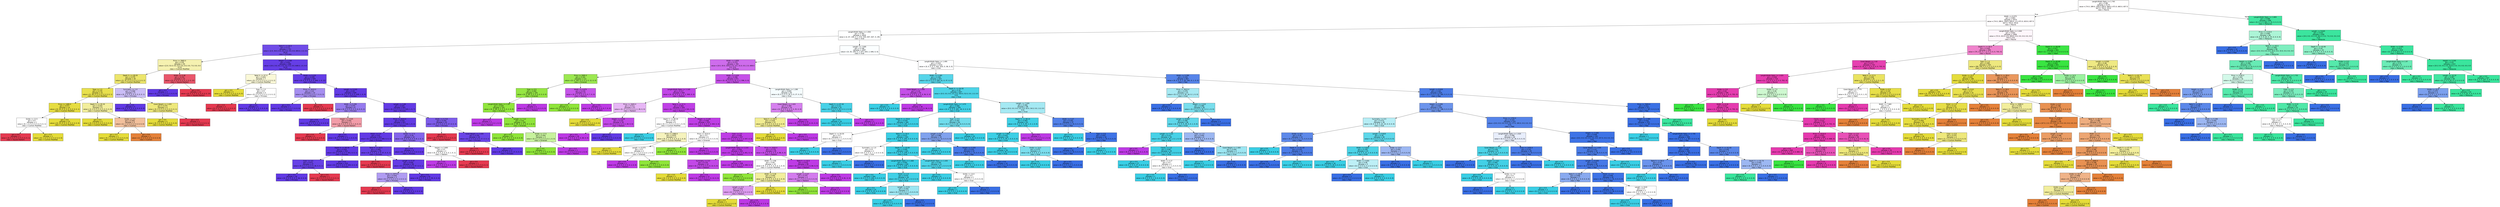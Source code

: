 digraph Tree {
node [shape=box, style="filled", color="black", fontname="helvetica"] ;
edge [fontname="helvetica"] ;
0 [label="Length/Width Ratio <= 1.745\ngini = 0.88\nsamples = 5170\nvalue = [74.0, 289.0, 109.0, 659.0, 666.0, 672.0, 665.0, 657.0\n647.0, 703.0, 29.0]\nclass = Round", fillcolor="#fffefe"] ;
1 [label="Width <= 6.075\ngini = 0.863\nsamples = 4474\nvalue = [74.0, 289.0, 109.0, 659.0, 2.0, 672.0, 633.0, 657.0\n647.0, 703.0, 29.0]\nclass = Round", fillcolor="#fffdfe"] ;
0 -> 1 [labeldistance=2.5, labelangle=45, headlabel="True"] ;
2 [label="Length/Width Ratio <= 1.055\ngini = 0.783\nsamples = 2818\nvalue = [2, 67, 109, 0, 2, 672, 633, 657, 647, 0, 29]\nclass = Oval", fillcolor="#feffff"] ;
1 -> 2 ;
3 [label="Table % <= 64.5\ngini = 0.171\nsamples = 721\nvalue = [2.0, 34.0, 0.0, 0.0, 0.0, 0.0, 0.0, 655.0, 1.0, 0.0\n29.0]\nclass = Princess", fillcolor="#704ce7"] ;
2 -> 3 ;
4 [label="Price <= 3965.0\ngini = 0.59\nsamples = 55\nvalue = [2.0, 31.0, 0.0, 0.0, 0.0, 0.0, 0.0, 7.0, 0.0, 0.0\n15.0]\nclass = Cushion Modified", fillcolor="#f5f1b0"] ;
3 -> 4 ;
5 [label="Depth % <= 69.05\ngini = 0.379\nsamples = 40\nvalue = [2, 31, 0, 0, 0, 0, 0, 5, 0, 0, 2]\nclass = Cushion Modified", fillcolor="#ece56c"] ;
4 -> 5 ;
6 [label="Type <= 1.5\ngini = 0.179\nsamples = 31\nvalue = [2, 28, 0, 0, 0, 0, 0, 0, 0, 0, 1]\nclass = Cushion Modified", fillcolor="#e8e04d"] ;
5 -> 6 ;
7 [label="Price <= 1485.0\ngini = 0.077\nsamples = 25\nvalue = [0, 24, 0, 0, 0, 0, 0, 0, 0, 0, 1]\nclass = Cushion Modified", fillcolor="#e6dd41"] ;
6 -> 7 ;
8 [label="Girdle <= 12.5\ngini = 0.5\nsamples = 2\nvalue = [0, 1, 0, 0, 0, 0, 0, 0, 0, 0, 1]\nclass = Cushion Modified", fillcolor="#ffffff"] ;
7 -> 8 ;
9 [label="gini = 0.0\nsamples = 1\nvalue = [0, 0, 0, 0, 0, 0, 0, 0, 0, 0, 1]\nclass = Square Radiant", fillcolor="#e53950"] ;
8 -> 9 ;
10 [label="gini = 0.0\nsamples = 1\nvalue = [0, 1, 0, 0, 0, 0, 0, 0, 0, 0, 0]\nclass = Cushion Modified", fillcolor="#e5dc39"] ;
8 -> 10 ;
11 [label="gini = 0.0\nsamples = 23\nvalue = [0, 23, 0, 0, 0, 0, 0, 0, 0, 0, 0]\nclass = Cushion Modified", fillcolor="#e5dc39"] ;
7 -> 11 ;
12 [label="Depth % <= 65.35\ngini = 0.444\nsamples = 6\nvalue = [2, 4, 0, 0, 0, 0, 0, 0, 0, 0, 0]\nclass = Cushion Modified", fillcolor="#f2ee9c"] ;
6 -> 12 ;
13 [label="gini = 0.0\nsamples = 3\nvalue = [0, 3, 0, 0, 0, 0, 0, 0, 0, 0, 0]\nclass = Cushion Modified", fillcolor="#e5dc39"] ;
12 -> 13 ;
14 [label="Girdle <= 5.5\ngini = 0.444\nsamples = 3\nvalue = [2, 1, 0, 0, 0, 0, 0, 0, 0, 0, 0]\nclass = Cushion", fillcolor="#f2c09c"] ;
12 -> 14 ;
15 [label="gini = 0.0\nsamples = 1\nvalue = [0, 1, 0, 0, 0, 0, 0, 0, 0, 0, 0]\nclass = Cushion Modified", fillcolor="#e5dc39"] ;
14 -> 15 ;
16 [label="gini = 0.0\nsamples = 2\nvalue = [2, 0, 0, 0, 0, 0, 0, 0, 0, 0, 0]\nclass = Cushion", fillcolor="#e58139"] ;
14 -> 16 ;
17 [label="Symmetry <= 1.0\ngini = 0.568\nsamples = 9\nvalue = [0, 3, 0, 0, 0, 0, 0, 5, 0, 0, 1]\nclass = Princess", fillcolor="#cabdf6"] ;
5 -> 17 ;
18 [label="gini = 0.0\nsamples = 5\nvalue = [0, 0, 0, 0, 0, 0, 0, 5, 0, 0, 0]\nclass = Princess", fillcolor="#6139e5"] ;
17 -> 18 ;
19 [label="Carat Weight <= 1.035\ngini = 0.375\nsamples = 4\nvalue = [0, 3, 0, 0, 0, 0, 0, 0, 0, 0, 1]\nclass = Cushion Modified", fillcolor="#eee87b"] ;
17 -> 19 ;
20 [label="gini = 0.0\nsamples = 3\nvalue = [0, 3, 0, 0, 0, 0, 0, 0, 0, 0, 0]\nclass = Cushion Modified", fillcolor="#e5dc39"] ;
19 -> 20 ;
21 [label="gini = 0.0\nsamples = 1\nvalue = [0, 0, 0, 0, 0, 0, 0, 0, 0, 0, 1]\nclass = Square Radiant", fillcolor="#e53950"] ;
19 -> 21 ;
22 [label="Width <= 5.48\ngini = 0.231\nsamples = 15\nvalue = [0, 0, 0, 0, 0, 0, 0, 2, 0, 0, 13]\nclass = Square Radiant", fillcolor="#e9576b"] ;
4 -> 22 ;
23 [label="gini = 0.0\nsamples = 2\nvalue = [0, 0, 0, 0, 0, 0, 0, 2, 0, 0, 0]\nclass = Princess", fillcolor="#6139e5"] ;
22 -> 23 ;
24 [label="gini = 0.0\nsamples = 13\nvalue = [0, 0, 0, 0, 0, 0, 0, 0, 0, 0, 13]\nclass = Square Radiant", fillcolor="#e53950"] ;
22 -> 24 ;
25 [label="Height <= 3.765\ngini = 0.053\nsamples = 666\nvalue = [0.0, 3.0, 0.0, 0.0, 0.0, 0.0, 0.0, 648.0, 1.0, 0.0\n14.0]\nclass = Princess", fillcolor="#653ee6"] ;
3 -> 25 ;
26 [label="Table % <= 67.0\ngini = 0.653\nsamples = 7\nvalue = [0, 3, 0, 0, 0, 0, 0, 2, 0, 0, 2]\nclass = Cushion Modified", fillcolor="#faf8d7"] ;
25 -> 26 ;
27 [label="gini = 0.0\nsamples = 3\nvalue = [0, 3, 0, 0, 0, 0, 0, 0, 0, 0, 0]\nclass = Cushion Modified", fillcolor="#e5dc39"] ;
26 -> 27 ;
28 [label="Type <= 1.0\ngini = 0.5\nsamples = 4\nvalue = [0, 0, 0, 0, 0, 0, 0, 2, 0, 0, 2]\nclass = Princess", fillcolor="#ffffff"] ;
26 -> 28 ;
29 [label="gini = 0.0\nsamples = 2\nvalue = [0, 0, 0, 0, 0, 0, 0, 0, 0, 0, 2]\nclass = Square Radiant", fillcolor="#e53950"] ;
28 -> 29 ;
30 [label="gini = 0.0\nsamples = 2\nvalue = [0, 0, 0, 0, 0, 0, 0, 2, 0, 0, 0]\nclass = Princess", fillcolor="#6139e5"] ;
28 -> 30 ;
31 [label="Width <= 5.225\ngini = 0.039\nsamples = 659\nvalue = [0, 0, 0, 0, 0, 0, 0, 646, 1, 0, 12]\nclass = Princess", fillcolor="#643de6"] ;
25 -> 31 ;
32 [label="Price <= 3410.0\ngini = 0.42\nsamples = 10\nvalue = [0, 0, 0, 0, 0, 0, 0, 7, 0, 0, 3]\nclass = Princess", fillcolor="#a58ef0"] ;
31 -> 32 ;
33 [label="gini = 0.0\nsamples = 7\nvalue = [0, 0, 0, 0, 0, 0, 0, 7, 0, 0, 0]\nclass = Princess", fillcolor="#6139e5"] ;
32 -> 33 ;
34 [label="gini = 0.0\nsamples = 3\nvalue = [0, 0, 0, 0, 0, 0, 0, 0, 0, 0, 3]\nclass = Square Radiant", fillcolor="#e53950"] ;
32 -> 34 ;
35 [label="Length <= 5.315\ngini = 0.03\nsamples = 649\nvalue = [0, 0, 0, 0, 0, 0, 0, 639, 1, 0, 9]\nclass = Princess", fillcolor="#633ce5"] ;
31 -> 35 ;
36 [label="Width <= 5.295\ngini = 0.375\nsamples = 8\nvalue = [0, 0, 0, 0, 0, 0, 0, 6, 0, 0, 2]\nclass = Princess", fillcolor="#967bee"] ;
35 -> 36 ;
37 [label="gini = 0.0\nsamples = 5\nvalue = [0, 0, 0, 0, 0, 0, 0, 5, 0, 0, 0]\nclass = Princess", fillcolor="#6139e5"] ;
36 -> 37 ;
38 [label="Height <= 4.025\ngini = 0.444\nsamples = 3\nvalue = [0, 0, 0, 0, 0, 0, 0, 1, 0, 0, 2]\nclass = Square Radiant", fillcolor="#f29ca8"] ;
36 -> 38 ;
39 [label="gini = 0.0\nsamples = 2\nvalue = [0, 0, 0, 0, 0, 0, 0, 0, 0, 0, 2]\nclass = Square Radiant", fillcolor="#e53950"] ;
38 -> 39 ;
40 [label="gini = 0.0\nsamples = 1\nvalue = [0, 0, 0, 0, 0, 0, 0, 1, 0, 0, 0]\nclass = Princess", fillcolor="#6139e5"] ;
38 -> 40 ;
41 [label="Length <= 5.85\ngini = 0.025\nsamples = 641\nvalue = [0, 0, 0, 0, 0, 0, 0, 633, 1, 0, 7]\nclass = Princess", fillcolor="#633be5"] ;
35 -> 41 ;
42 [label="Price <= 4415.0\ngini = 0.016\nsamples = 621\nvalue = [0, 0, 0, 0, 0, 0, 0, 616, 1, 0, 4]\nclass = Princess", fillcolor="#623be5"] ;
41 -> 42 ;
43 [label="Polish <= 1.5\ngini = 0.01\nsamples = 611\nvalue = [0, 0, 0, 0, 0, 0, 0, 608, 0, 0, 3]\nclass = Princess", fillcolor="#623ae5"] ;
42 -> 43 ;
44 [label="Depth % <= 69.35\ngini = 0.004\nsamples = 552\nvalue = [0, 0, 0, 0, 0, 0, 0, 551, 0, 0, 1]\nclass = Princess", fillcolor="#6139e5"] ;
43 -> 44 ;
45 [label="Color <= 3.5\ngini = 0.071\nsamples = 27\nvalue = [0, 0, 0, 0, 0, 0, 0, 26, 0, 0, 1]\nclass = Princess", fillcolor="#6741e6"] ;
44 -> 45 ;
46 [label="gini = 0.0\nsamples = 26\nvalue = [0, 0, 0, 0, 0, 0, 0, 26, 0, 0, 0]\nclass = Princess", fillcolor="#6139e5"] ;
45 -> 46 ;
47 [label="gini = 0.0\nsamples = 1\nvalue = [0, 0, 0, 0, 0, 0, 0, 0, 0, 0, 1]\nclass = Square Radiant", fillcolor="#e53950"] ;
45 -> 47 ;
48 [label="gini = 0.0\nsamples = 525\nvalue = [0, 0, 0, 0, 0, 0, 0, 525, 0, 0, 0]\nclass = Princess", fillcolor="#6139e5"] ;
44 -> 48 ;
49 [label="Table % <= 65.5\ngini = 0.065\nsamples = 59\nvalue = [0, 0, 0, 0, 0, 0, 0, 57, 0, 0, 2]\nclass = Princess", fillcolor="#6740e6"] ;
43 -> 49 ;
50 [label="gini = 0.0\nsamples = 1\nvalue = [0, 0, 0, 0, 0, 0, 0, 0, 0, 0, 1]\nclass = Square Radiant", fillcolor="#e53950"] ;
49 -> 50 ;
51 [label="Length <= 5.37\ngini = 0.034\nsamples = 58\nvalue = [0, 0, 0, 0, 0, 0, 0, 57, 0, 0, 1]\nclass = Princess", fillcolor="#643ce5"] ;
49 -> 51 ;
52 [label="Price <= 2975.0\ngini = 0.444\nsamples = 3\nvalue = [0, 0, 0, 0, 0, 0, 0, 2, 0, 0, 1]\nclass = Princess", fillcolor="#b09cf2"] ;
51 -> 52 ;
53 [label="gini = 0.0\nsamples = 1\nvalue = [0, 0, 0, 0, 0, 0, 0, 0, 0, 0, 1]\nclass = Square Radiant", fillcolor="#e53950"] ;
52 -> 53 ;
54 [label="gini = 0.0\nsamples = 2\nvalue = [0, 0, 0, 0, 0, 0, 0, 2, 0, 0, 0]\nclass = Princess", fillcolor="#6139e5"] ;
52 -> 54 ;
55 [label="gini = 0.0\nsamples = 55\nvalue = [0, 0, 0, 0, 0, 0, 0, 55, 0, 0, 0]\nclass = Princess", fillcolor="#6139e5"] ;
51 -> 55 ;
56 [label="Girdle <= 17.5\ngini = 0.34\nsamples = 10\nvalue = [0, 0, 0, 0, 0, 0, 0, 8, 1, 0, 1]\nclass = Princess", fillcolor="#8465eb"] ;
42 -> 56 ;
57 [label="gini = 0.0\nsamples = 8\nvalue = [0, 0, 0, 0, 0, 0, 0, 8, 0, 0, 0]\nclass = Princess", fillcolor="#6139e5"] ;
56 -> 57 ;
58 [label="Height <= 3.895\ngini = 0.5\nsamples = 2\nvalue = [0, 0, 0, 0, 0, 0, 0, 0, 1, 0, 1]\nclass = Radiant", fillcolor="#ffffff"] ;
56 -> 58 ;
59 [label="gini = 0.0\nsamples = 1\nvalue = [0, 0, 0, 0, 0, 0, 0, 0, 1, 0, 0]\nclass = Radiant", fillcolor="#bd39e5"] ;
58 -> 59 ;
60 [label="gini = 0.0\nsamples = 1\nvalue = [0, 0, 0, 0, 0, 0, 0, 0, 0, 0, 1]\nclass = Square Radiant", fillcolor="#e53950"] ;
58 -> 60 ;
61 [label="Width <= 5.715\ngini = 0.255\nsamples = 20\nvalue = [0, 0, 0, 0, 0, 0, 0, 17, 0, 0, 3]\nclass = Princess", fillcolor="#7d5cea"] ;
41 -> 61 ;
62 [label="gini = 0.0\nsamples = 2\nvalue = [0, 0, 0, 0, 0, 0, 0, 0, 0, 0, 2]\nclass = Square Radiant", fillcolor="#e53950"] ;
61 -> 62 ;
63 [label="Carat Weight <= 1.035\ngini = 0.105\nsamples = 18\nvalue = [0, 0, 0, 0, 0, 0, 0, 17, 0, 0, 1]\nclass = Princess", fillcolor="#6a45e7"] ;
61 -> 63 ;
64 [label="gini = 0.0\nsamples = 1\nvalue = [0, 0, 0, 0, 0, 0, 0, 0, 0, 0, 1]\nclass = Square Radiant", fillcolor="#e53950"] ;
63 -> 64 ;
65 [label="gini = 0.0\nsamples = 17\nvalue = [0, 0, 0, 0, 0, 0, 0, 17, 0, 0, 0]\nclass = Princess", fillcolor="#6139e5"] ;
63 -> 65 ;
66 [label="Length <= 7.505\ngini = 0.708\nsamples = 2097\nvalue = [0, 33, 109, 0, 2, 672, 633, 2, 646, 0, 0]\nclass = Oval", fillcolor="#fbfeff"] ;
2 -> 66 ;
67 [label="Width <= 4.855\ngini = 0.374\nsamples = 783\nvalue = [0.0, 33.0, 109.0, 0.0, 0.0, 31.0, 0.0, 2.0, 608.0\n0.0, 0.0]\nclass = Radiant", fillcolor="#ce6cec"] ;
66 -> 67 ;
68 [label="Price <= 2995.0\ngini = 0.191\nsamples = 112\nvalue = [0, 0, 100, 0, 0, 0, 0, 0, 12, 0, 0]\nclass = Emerald", fillcolor="#9ce851"] ;
67 -> 68 ;
69 [label="Type <= 0.5\ngini = 0.092\nsamples = 104\nvalue = [0, 0, 99, 0, 0, 0, 0, 0, 5, 0, 0]\nclass = Emerald", fillcolor="#95e643"] ;
68 -> 69 ;
70 [label="Length/Width Ratio <= 1.29\ngini = 0.039\nsamples = 101\nvalue = [0, 0, 99, 0, 0, 0, 0, 0, 2, 0, 0]\nclass = Emerald", fillcolor="#91e63d"] ;
69 -> 70 ;
71 [label="gini = 0.0\nsamples = 1\nvalue = [0, 0, 0, 0, 0, 0, 0, 0, 1, 0, 0]\nclass = Radiant", fillcolor="#bd39e5"] ;
70 -> 71 ;
72 [label="Length <= 7.12\ngini = 0.02\nsamples = 100\nvalue = [0, 0, 99, 0, 0, 0, 0, 0, 1, 0, 0]\nclass = Emerald", fillcolor="#90e53b"] ;
70 -> 72 ;
73 [label="gini = 0.0\nsamples = 97\nvalue = [0, 0, 97, 0, 0, 0, 0, 0, 0, 0, 0]\nclass = Emerald", fillcolor="#8fe539"] ;
72 -> 73 ;
74 [label="Girdle <= 17.5\ngini = 0.444\nsamples = 3\nvalue = [0, 0, 2, 0, 0, 0, 0, 0, 1, 0, 0]\nclass = Emerald", fillcolor="#c7f29c"] ;
72 -> 74 ;
75 [label="gini = 0.0\nsamples = 2\nvalue = [0, 0, 2, 0, 0, 0, 0, 0, 0, 0, 0]\nclass = Emerald", fillcolor="#8fe539"] ;
74 -> 75 ;
76 [label="gini = 0.0\nsamples = 1\nvalue = [0, 0, 0, 0, 0, 0, 0, 0, 1, 0, 0]\nclass = Radiant", fillcolor="#bd39e5"] ;
74 -> 76 ;
77 [label="gini = 0.0\nsamples = 3\nvalue = [0, 0, 0, 0, 0, 0, 0, 0, 3, 0, 0]\nclass = Radiant", fillcolor="#bd39e5"] ;
69 -> 77 ;
78 [label="Width <= 4.675\ngini = 0.219\nsamples = 8\nvalue = [0, 0, 1, 0, 0, 0, 0, 0, 7, 0, 0]\nclass = Radiant", fillcolor="#c655e9"] ;
68 -> 78 ;
79 [label="gini = 0.0\nsamples = 1\nvalue = [0, 0, 1, 0, 0, 0, 0, 0, 0, 0, 0]\nclass = Emerald", fillcolor="#8fe539"] ;
78 -> 79 ;
80 [label="gini = 0.0\nsamples = 7\nvalue = [0, 0, 0, 0, 0, 0, 0, 0, 7, 0, 0]\nclass = Radiant", fillcolor="#bd39e5"] ;
78 -> 80 ;
81 [label="Width <= 5.425\ngini = 0.206\nsamples = 671\nvalue = [0, 33, 9, 0, 0, 31, 0, 2, 596, 0, 0]\nclass = Radiant", fillcolor="#c550e8"] ;
67 -> 81 ;
82 [label="Length/Width Ratio <= 1.145\ngini = 0.117\nsamples = 606\nvalue = [0, 24, 9, 0, 0, 2, 0, 2, 569, 0, 0]\nclass = Radiant", fillcolor="#c146e7"] ;
81 -> 82 ;
83 [label="Price <= 2605.0\ngini = 0.512\nsamples = 47\nvalue = [0, 17, 0, 0, 0, 0, 0, 2, 28, 0, 0]\nclass = Radiant", fillcolor="#e7b6f5"] ;
82 -> 83 ;
84 [label="gini = 0.0\nsamples = 17\nvalue = [0, 17, 0, 0, 0, 0, 0, 0, 0, 0, 0]\nclass = Cushion Modified", fillcolor="#e5dc39"] ;
83 -> 84 ;
85 [label="Height <= 4.025\ngini = 0.124\nsamples = 30\nvalue = [0, 0, 0, 0, 0, 0, 0, 2, 28, 0, 0]\nclass = Radiant", fillcolor="#c247e7"] ;
83 -> 85 ;
86 [label="gini = 0.0\nsamples = 28\nvalue = [0, 0, 0, 0, 0, 0, 0, 0, 28, 0, 0]\nclass = Radiant", fillcolor="#bd39e5"] ;
85 -> 86 ;
87 [label="gini = 0.0\nsamples = 2\nvalue = [0, 0, 0, 0, 0, 0, 0, 2, 0, 0, 0]\nclass = Princess", fillcolor="#6139e5"] ;
85 -> 87 ;
88 [label="Table % <= 57.5\ngini = 0.063\nsamples = 559\nvalue = [0, 7, 9, 0, 0, 2, 0, 0, 541, 0, 0]\nclass = Radiant", fillcolor="#bf3fe6"] ;
82 -> 88 ;
89 [label="Depth % <= 69.35\ngini = 0.722\nsamples = 6\nvalue = [0, 2, 1, 0, 0, 2, 0, 0, 1, 0, 0]\nclass = Cushion Modified", fillcolor="#ffffff"] ;
88 -> 89 ;
90 [label="gini = 0.0\nsamples = 2\nvalue = [0, 0, 0, 0, 0, 2, 0, 0, 0, 0, 0]\nclass = Oval", fillcolor="#39cee5"] ;
89 -> 90 ;
91 [label="Price <= 2480.0\ngini = 0.625\nsamples = 4\nvalue = [0, 2, 1, 0, 0, 0, 0, 0, 1, 0, 0]\nclass = Cushion Modified", fillcolor="#f6f3bd"] ;
89 -> 91 ;
92 [label="gini = 0.0\nsamples = 2\nvalue = [0, 2, 0, 0, 0, 0, 0, 0, 0, 0, 0]\nclass = Cushion Modified", fillcolor="#e5dc39"] ;
91 -> 92 ;
93 [label="Length <= 6.075\ngini = 0.5\nsamples = 2\nvalue = [0, 0, 1, 0, 0, 0, 0, 0, 1, 0, 0]\nclass = Emerald", fillcolor="#ffffff"] ;
91 -> 93 ;
94 [label="gini = 0.0\nsamples = 1\nvalue = [0, 0, 0, 0, 0, 0, 0, 0, 1, 0, 0]\nclass = Radiant", fillcolor="#bd39e5"] ;
93 -> 94 ;
95 [label="gini = 0.0\nsamples = 1\nvalue = [0, 0, 1, 0, 0, 0, 0, 0, 0, 0, 0]\nclass = Emerald", fillcolor="#8fe539"] ;
93 -> 95 ;
96 [label="Height <= 3.145\ngini = 0.046\nsamples = 553\nvalue = [0, 5, 8, 0, 0, 0, 0, 0, 540, 0, 0]\nclass = Radiant", fillcolor="#bf3ee6"] ;
88 -> 96 ;
97 [label="Price <= 3215.0\ngini = 0.5\nsamples = 6\nvalue = [0, 0, 3, 0, 0, 0, 0, 0, 3, 0, 0]\nclass = Emerald", fillcolor="#ffffff"] ;
96 -> 97 ;
98 [label="gini = 0.0\nsamples = 3\nvalue = [0, 0, 3, 0, 0, 0, 0, 0, 0, 0, 0]\nclass = Emerald", fillcolor="#8fe539"] ;
97 -> 98 ;
99 [label="gini = 0.0\nsamples = 3\nvalue = [0, 0, 0, 0, 0, 0, 0, 0, 3, 0, 0]\nclass = Radiant", fillcolor="#bd39e5"] ;
97 -> 99 ;
100 [label="Color <= 3.5\ngini = 0.036\nsamples = 547\nvalue = [0, 5, 5, 0, 0, 0, 0, 0, 537, 0, 0]\nclass = Radiant", fillcolor="#be3de5"] ;
96 -> 100 ;
101 [label="Length/Width Ratio <= 1.215\ngini = 0.004\nsamples = 452\nvalue = [0, 1, 0, 0, 0, 0, 0, 0, 451, 0, 0]\nclass = Radiant", fillcolor="#bd39e5"] ;
100 -> 101 ;
102 [label="Symmetry <= 0.5\ngini = 0.133\nsamples = 14\nvalue = [0, 1, 0, 0, 0, 0, 0, 0, 13, 0, 0]\nclass = Radiant", fillcolor="#c248e7"] ;
101 -> 102 ;
103 [label="gini = 0.0\nsamples = 1\nvalue = [0, 1, 0, 0, 0, 0, 0, 0, 0, 0, 0]\nclass = Cushion Modified", fillcolor="#e5dc39"] ;
102 -> 103 ;
104 [label="gini = 0.0\nsamples = 13\nvalue = [0, 0, 0, 0, 0, 0, 0, 0, 13, 0, 0]\nclass = Radiant", fillcolor="#bd39e5"] ;
102 -> 104 ;
105 [label="gini = 0.0\nsamples = 438\nvalue = [0, 0, 0, 0, 0, 0, 0, 0, 438, 0, 0]\nclass = Radiant", fillcolor="#bd39e5"] ;
101 -> 105 ;
106 [label="Price <= 2630.0\ngini = 0.176\nsamples = 95\nvalue = [0, 4, 5, 0, 0, 0, 0, 0, 86, 0, 0]\nclass = Radiant", fillcolor="#c44de8"] ;
100 -> 106 ;
107 [label="Width <= 4.96\ngini = 0.64\nsamples = 10\nvalue = [0, 4, 4, 0, 0, 0, 0, 0, 2, 0, 0]\nclass = Cushion Modified", fillcolor="#ffffff"] ;
106 -> 107 ;
108 [label="gini = 0.0\nsamples = 4\nvalue = [0, 0, 4, 0, 0, 0, 0, 0, 0, 0, 0]\nclass = Emerald", fillcolor="#8fe539"] ;
107 -> 108 ;
109 [label="Width <= 5.28\ngini = 0.444\nsamples = 6\nvalue = [0, 4, 0, 0, 0, 0, 0, 0, 2, 0, 0]\nclass = Cushion Modified", fillcolor="#f2ee9c"] ;
107 -> 109 ;
110 [label="Length <= 6.5\ngini = 0.444\nsamples = 3\nvalue = [0, 1, 0, 0, 0, 0, 0, 0, 2, 0, 0]\nclass = Radiant", fillcolor="#de9cf2"] ;
109 -> 110 ;
111 [label="gini = 0.0\nsamples = 1\nvalue = [0, 1, 0, 0, 0, 0, 0, 0, 0, 0, 0]\nclass = Cushion Modified", fillcolor="#e5dc39"] ;
110 -> 111 ;
112 [label="gini = 0.0\nsamples = 2\nvalue = [0, 0, 0, 0, 0, 0, 0, 0, 2, 0, 0]\nclass = Radiant", fillcolor="#bd39e5"] ;
110 -> 112 ;
113 [label="gini = 0.0\nsamples = 3\nvalue = [0, 3, 0, 0, 0, 0, 0, 0, 0, 0, 0]\nclass = Cushion Modified", fillcolor="#e5dc39"] ;
109 -> 113 ;
114 [label="Table % <= 63.5\ngini = 0.023\nsamples = 85\nvalue = [0, 0, 1, 0, 0, 0, 0, 0, 84, 0, 0]\nclass = Radiant", fillcolor="#be3be5"] ;
106 -> 114 ;
115 [label="Length <= 6.47\ngini = 0.375\nsamples = 4\nvalue = [0, 0, 1, 0, 0, 0, 0, 0, 3, 0, 0]\nclass = Radiant", fillcolor="#d37bee"] ;
114 -> 115 ;
116 [label="gini = 0.0\nsamples = 1\nvalue = [0, 0, 1, 0, 0, 0, 0, 0, 0, 0, 0]\nclass = Emerald", fillcolor="#8fe539"] ;
115 -> 116 ;
117 [label="gini = 0.0\nsamples = 3\nvalue = [0, 0, 0, 0, 0, 0, 0, 0, 3, 0, 0]\nclass = Radiant", fillcolor="#bd39e5"] ;
115 -> 117 ;
118 [label="gini = 0.0\nsamples = 81\nvalue = [0, 0, 0, 0, 0, 0, 0, 0, 81, 0, 0]\nclass = Radiant", fillcolor="#bd39e5"] ;
114 -> 118 ;
119 [label="Length/Width Ratio <= 1.285\ngini = 0.609\nsamples = 65\nvalue = [0, 9, 0, 0, 0, 29, 0, 0, 27, 0, 0]\nclass = Oval", fillcolor="#f5fcfe"] ;
81 -> 119 ;
120 [label="Carat Weight <= 1.025\ngini = 0.389\nsamples = 34\nvalue = [0, 9, 0, 0, 0, 0, 0, 0, 25, 0, 0]\nclass = Radiant", fillcolor="#d580ee"] ;
119 -> 120 ;
121 [label="Table % <= 69.5\ngini = 0.426\nsamples = 13\nvalue = [0, 9, 0, 0, 0, 0, 0, 0, 4, 0, 0]\nclass = Cushion Modified", fillcolor="#f1ec91"] ;
120 -> 121 ;
122 [label="gini = 0.0\nsamples = 9\nvalue = [0, 9, 0, 0, 0, 0, 0, 0, 0, 0, 0]\nclass = Cushion Modified", fillcolor="#e5dc39"] ;
121 -> 122 ;
123 [label="gini = 0.0\nsamples = 4\nvalue = [0, 0, 0, 0, 0, 0, 0, 0, 4, 0, 0]\nclass = Radiant", fillcolor="#bd39e5"] ;
121 -> 123 ;
124 [label="gini = 0.0\nsamples = 21\nvalue = [0, 0, 0, 0, 0, 0, 0, 0, 21, 0, 0]\nclass = Radiant", fillcolor="#bd39e5"] ;
120 -> 124 ;
125 [label="Depth % <= 67.45\ngini = 0.121\nsamples = 31\nvalue = [0, 0, 0, 0, 0, 29, 0, 0, 2, 0, 0]\nclass = Oval", fillcolor="#47d1e7"] ;
119 -> 125 ;
126 [label="gini = 0.0\nsamples = 29\nvalue = [0, 0, 0, 0, 0, 29, 0, 0, 0, 0, 0]\nclass = Oval", fillcolor="#39cee5"] ;
125 -> 126 ;
127 [label="gini = 0.0\nsamples = 2\nvalue = [0, 0, 0, 0, 0, 0, 0, 0, 2, 0, 0]\nclass = Radiant", fillcolor="#bd39e5"] ;
125 -> 127 ;
128 [label="Length/Width Ratio <= 1.495\ngini = 0.529\nsamples = 1314\nvalue = [0, 0, 0, 0, 2, 641, 633, 0, 38, 0, 0]\nclass = Oval", fillcolor="#fdfeff"] ;
66 -> 128 ;
129 [label="Width <= 5.365\ngini = 0.246\nsamples = 647\nvalue = [0, 0, 0, 0, 0, 558, 52, 0, 37, 0, 0]\nclass = Oval", fillcolor="#57d5e9"] ;
128 -> 129 ;
130 [label="Carat Weight <= 1.045\ngini = 0.18\nsamples = 40\nvalue = [0, 0, 0, 0, 0, 4, 0, 0, 36, 0, 0]\nclass = Radiant", fillcolor="#c44fe8"] ;
129 -> 130 ;
131 [label="gini = 0.0\nsamples = 4\nvalue = [0, 0, 0, 0, 0, 4, 0, 0, 0, 0, 0]\nclass = Oval", fillcolor="#39cee5"] ;
130 -> 131 ;
132 [label="gini = 0.0\nsamples = 36\nvalue = [0, 0, 0, 0, 0, 0, 0, 0, 36, 0, 0]\nclass = Radiant", fillcolor="#bd39e5"] ;
130 -> 132 ;
133 [label="Depth % <= 64.05\ngini = 0.16\nsamples = 607\nvalue = [0.0, 0.0, 0.0, 0.0, 0.0, 554.0, 52.0, 0.0, 1.0, 0.0\n0.0]\nclass = Oval", fillcolor="#4cd3e7"] ;
129 -> 133 ;
134 [label="Length/Width Ratio <= 1.475\ngini = 0.068\nsamples = 509\nvalue = [0, 0, 0, 0, 0, 491, 18, 0, 0, 0, 0]\nclass = Oval", fillcolor="#40d0e6"] ;
133 -> 134 ;
135 [label="Depth % <= 55.8\ngini = 0.018\nsamples = 445\nvalue = [0, 0, 0, 0, 0, 441, 4, 0, 0, 0, 0]\nclass = Oval", fillcolor="#3bcee5"] ;
134 -> 135 ;
136 [label="Depth % <= 54.55\ngini = 0.5\nsamples = 2\nvalue = [0, 0, 0, 0, 0, 1, 1, 0, 0, 0, 0]\nclass = Oval", fillcolor="#ffffff"] ;
135 -> 136 ;
137 [label="gini = 0.0\nsamples = 1\nvalue = [0, 0, 0, 0, 0, 1, 0, 0, 0, 0, 0]\nclass = Oval", fillcolor="#39cee5"] ;
136 -> 137 ;
138 [label="gini = 0.0\nsamples = 1\nvalue = [0, 0, 0, 0, 0, 0, 1, 0, 0, 0, 0]\nclass = Pear", fillcolor="#396fe5"] ;
136 -> 138 ;
139 [label="Table % <= 54.5\ngini = 0.013\nsamples = 443\nvalue = [0, 0, 0, 0, 0, 440, 3, 0, 0, 0, 0]\nclass = Oval", fillcolor="#3acee5"] ;
135 -> 139 ;
140 [label="Symmetry <= 1.0\ngini = 0.5\nsamples = 2\nvalue = [0, 0, 0, 0, 0, 1, 1, 0, 0, 0, 0]\nclass = Oval", fillcolor="#ffffff"] ;
139 -> 140 ;
141 [label="gini = 0.0\nsamples = 1\nvalue = [0, 0, 0, 0, 0, 1, 0, 0, 0, 0, 0]\nclass = Oval", fillcolor="#39cee5"] ;
140 -> 141 ;
142 [label="gini = 0.0\nsamples = 1\nvalue = [0, 0, 0, 0, 0, 0, 1, 0, 0, 0, 0]\nclass = Pear", fillcolor="#396fe5"] ;
140 -> 142 ;
143 [label="Depth % <= 63.85\ngini = 0.009\nsamples = 441\nvalue = [0, 0, 0, 0, 0, 439, 2, 0, 0, 0, 0]\nclass = Oval", fillcolor="#3acee5"] ;
139 -> 143 ;
144 [label="Length/Width Ratio <= 1.465\ngini = 0.005\nsamples = 430\nvalue = [0, 0, 0, 0, 0, 429, 1, 0, 0, 0, 0]\nclass = Oval", fillcolor="#39cee5"] ;
143 -> 144 ;
145 [label="gini = 0.0\nsamples = 404\nvalue = [0, 0, 0, 0, 0, 404, 0, 0, 0, 0, 0]\nclass = Oval", fillcolor="#39cee5"] ;
144 -> 145 ;
146 [label="Polish <= 1.0\ngini = 0.074\nsamples = 26\nvalue = [0, 0, 0, 0, 0, 25, 1, 0, 0, 0, 0]\nclass = Oval", fillcolor="#41d0e6"] ;
144 -> 146 ;
147 [label="gini = 0.0\nsamples = 23\nvalue = [0, 0, 0, 0, 0, 23, 0, 0, 0, 0, 0]\nclass = Oval", fillcolor="#39cee5"] ;
146 -> 147 ;
148 [label="Length <= 8.31\ngini = 0.444\nsamples = 3\nvalue = [0, 0, 0, 0, 0, 2, 1, 0, 0, 0, 0]\nclass = Oval", fillcolor="#9ce6f2"] ;
146 -> 148 ;
149 [label="gini = 0.0\nsamples = 2\nvalue = [0, 0, 0, 0, 0, 2, 0, 0, 0, 0, 0]\nclass = Oval", fillcolor="#39cee5"] ;
148 -> 149 ;
150 [label="gini = 0.0\nsamples = 1\nvalue = [0, 0, 0, 0, 0, 0, 1, 0, 0, 0, 0]\nclass = Pear", fillcolor="#396fe5"] ;
148 -> 150 ;
151 [label="Length/Width Ratio <= 1.435\ngini = 0.165\nsamples = 11\nvalue = [0, 0, 0, 0, 0, 10, 1, 0, 0, 0, 0]\nclass = Oval", fillcolor="#4dd3e8"] ;
143 -> 151 ;
152 [label="gini = 0.0\nsamples = 9\nvalue = [0, 0, 0, 0, 0, 9, 0, 0, 0, 0, 0]\nclass = Oval", fillcolor="#39cee5"] ;
151 -> 152 ;
153 [label="Girdle <= 14.0\ngini = 0.5\nsamples = 2\nvalue = [0, 0, 0, 0, 0, 1, 1, 0, 0, 0, 0]\nclass = Oval", fillcolor="#ffffff"] ;
151 -> 153 ;
154 [label="gini = 0.0\nsamples = 1\nvalue = [0, 0, 0, 0, 0, 1, 0, 0, 0, 0, 0]\nclass = Oval", fillcolor="#39cee5"] ;
153 -> 154 ;
155 [label="gini = 0.0\nsamples = 1\nvalue = [0, 0, 0, 0, 0, 0, 1, 0, 0, 0, 0]\nclass = Pear", fillcolor="#396fe5"] ;
153 -> 155 ;
156 [label="Type <= 0.5\ngini = 0.342\nsamples = 64\nvalue = [0, 0, 0, 0, 0, 50, 14, 0, 0, 0, 0]\nclass = Oval", fillcolor="#70dcec"] ;
134 -> 156 ;
157 [label="Length <= 8.2\ngini = 0.388\nsamples = 19\nvalue = [0, 0, 0, 0, 0, 5, 14, 0, 0, 0, 0]\nclass = Pear", fillcolor="#80a2ee"] ;
156 -> 157 ;
158 [label="gini = 0.0\nsamples = 4\nvalue = [0, 0, 0, 0, 0, 4, 0, 0, 0, 0, 0]\nclass = Oval", fillcolor="#39cee5"] ;
157 -> 158 ;
159 [label="Height <= 3.255\ngini = 0.124\nsamples = 15\nvalue = [0, 0, 0, 0, 0, 1, 14, 0, 0, 0, 0]\nclass = Pear", fillcolor="#4779e7"] ;
157 -> 159 ;
160 [label="gini = 0.0\nsamples = 1\nvalue = [0, 0, 0, 0, 0, 1, 0, 0, 0, 0, 0]\nclass = Oval", fillcolor="#39cee5"] ;
159 -> 160 ;
161 [label="gini = 0.0\nsamples = 14\nvalue = [0, 0, 0, 0, 0, 0, 14, 0, 0, 0, 0]\nclass = Pear", fillcolor="#396fe5"] ;
159 -> 161 ;
162 [label="gini = 0.0\nsamples = 45\nvalue = [0, 0, 0, 0, 0, 45, 0, 0, 0, 0, 0]\nclass = Oval", fillcolor="#39cee5"] ;
156 -> 162 ;
163 [label="Length <= 7.935\ngini = 0.466\nsamples = 98\nvalue = [0.0, 0.0, 0.0, 0.0, 0.0, 63.0, 34.0, 0.0, 1.0, 0.0\n0.0]\nclass = Oval", fillcolor="#a5e9f3"] ;
133 -> 163 ;
164 [label="Depth % <= 68.15\ngini = 0.064\nsamples = 61\nvalue = [0, 0, 0, 0, 0, 59, 1, 0, 1, 0, 0]\nclass = Oval", fillcolor="#40d0e6"] ;
163 -> 164 ;
165 [label="Length <= 7.855\ngini = 0.033\nsamples = 60\nvalue = [0, 0, 0, 0, 0, 59, 1, 0, 0, 0, 0]\nclass = Oval", fillcolor="#3ccfe5"] ;
164 -> 165 ;
166 [label="gini = 0.0\nsamples = 56\nvalue = [0, 0, 0, 0, 0, 56, 0, 0, 0, 0, 0]\nclass = Oval", fillcolor="#39cee5"] ;
165 -> 166 ;
167 [label="Girdle <= 14.0\ngini = 0.375\nsamples = 4\nvalue = [0, 0, 0, 0, 0, 3, 1, 0, 0, 0, 0]\nclass = Oval", fillcolor="#7bdeee"] ;
165 -> 167 ;
168 [label="gini = 0.0\nsamples = 3\nvalue = [0, 0, 0, 0, 0, 3, 0, 0, 0, 0, 0]\nclass = Oval", fillcolor="#39cee5"] ;
167 -> 168 ;
169 [label="gini = 0.0\nsamples = 1\nvalue = [0, 0, 0, 0, 0, 0, 1, 0, 0, 0, 0]\nclass = Pear", fillcolor="#396fe5"] ;
167 -> 169 ;
170 [label="gini = 0.0\nsamples = 1\nvalue = [0, 0, 0, 0, 0, 0, 0, 0, 1, 0, 0]\nclass = Radiant", fillcolor="#bd39e5"] ;
164 -> 170 ;
171 [label="Width <= 5.47\ngini = 0.193\nsamples = 37\nvalue = [0, 0, 0, 0, 0, 4, 33, 0, 0, 0, 0]\nclass = Pear", fillcolor="#5180e8"] ;
163 -> 171 ;
172 [label="gini = 0.0\nsamples = 3\nvalue = [0, 0, 0, 0, 0, 3, 0, 0, 0, 0, 0]\nclass = Oval", fillcolor="#39cee5"] ;
171 -> 172 ;
173 [label="Type <= 0.5\ngini = 0.057\nsamples = 34\nvalue = [0, 0, 0, 0, 0, 1, 33, 0, 0, 0, 0]\nclass = Pear", fillcolor="#3f73e6"] ;
171 -> 173 ;
174 [label="gini = 0.0\nsamples = 33\nvalue = [0, 0, 0, 0, 0, 0, 33, 0, 0, 0, 0]\nclass = Pear", fillcolor="#396fe5"] ;
173 -> 174 ;
175 [label="gini = 0.0\nsamples = 1\nvalue = [0, 0, 0, 0, 0, 1, 0, 0, 0, 0, 0]\nclass = Oval", fillcolor="#39cee5"] ;
173 -> 175 ;
176 [label="Width <= 5.395\ngini = 0.226\nsamples = 667\nvalue = [0, 0, 0, 0, 2, 83, 581, 0, 1, 0, 0]\nclass = Pear", fillcolor="#5684e9"] ;
128 -> 176 ;
177 [label="Price <= 3615.0\ngini = 0.476\nsamples = 47\nvalue = [0, 0, 0, 0, 0, 30, 16, 0, 1, 0, 0]\nclass = Oval", fillcolor="#a6e9f3"] ;
176 -> 177 ;
178 [label="gini = 0.0\nsamples = 7\nvalue = [0, 0, 0, 0, 0, 0, 7, 0, 0, 0, 0]\nclass = Pear", fillcolor="#396fe5"] ;
177 -> 178 ;
179 [label="Height <= 3.525\ngini = 0.386\nsamples = 40\nvalue = [0, 0, 0, 0, 0, 30, 9, 0, 1, 0, 0]\nclass = Oval", fillcolor="#79deed"] ;
177 -> 179 ;
180 [label="Length <= 8.825\ngini = 0.285\nsamples = 36\nvalue = [0, 0, 0, 0, 0, 30, 5, 0, 1, 0, 0]\nclass = Oval", fillcolor="#5fd7ea"] ;
179 -> 180 ;
181 [label="Length <= 7.725\ngini = 0.127\nsamples = 30\nvalue = [0, 0, 0, 0, 0, 28, 1, 0, 1, 0, 0]\nclass = Oval", fillcolor="#47d1e7"] ;
180 -> 181 ;
182 [label="gini = 0.0\nsamples = 1\nvalue = [0, 0, 0, 0, 0, 0, 0, 0, 1, 0, 0]\nclass = Radiant", fillcolor="#bd39e5"] ;
181 -> 182 ;
183 [label="Clarity <= 3.5\ngini = 0.067\nsamples = 29\nvalue = [0, 0, 0, 0, 0, 28, 1, 0, 0, 0, 0]\nclass = Oval", fillcolor="#40d0e6"] ;
181 -> 183 ;
184 [label="gini = 0.0\nsamples = 27\nvalue = [0, 0, 0, 0, 0, 27, 0, 0, 0, 0, 0]\nclass = Oval", fillcolor="#39cee5"] ;
183 -> 184 ;
185 [label="Width <= 5.27\ngini = 0.5\nsamples = 2\nvalue = [0, 0, 0, 0, 0, 1, 1, 0, 0, 0, 0]\nclass = Oval", fillcolor="#ffffff"] ;
183 -> 185 ;
186 [label="gini = 0.0\nsamples = 1\nvalue = [0, 0, 0, 0, 0, 1, 0, 0, 0, 0, 0]\nclass = Oval", fillcolor="#39cee5"] ;
185 -> 186 ;
187 [label="gini = 0.0\nsamples = 1\nvalue = [0, 0, 0, 0, 0, 0, 1, 0, 0, 0, 0]\nclass = Pear", fillcolor="#396fe5"] ;
185 -> 187 ;
188 [label="Color <= 1.5\ngini = 0.444\nsamples = 6\nvalue = [0, 0, 0, 0, 0, 2, 4, 0, 0, 0, 0]\nclass = Pear", fillcolor="#9cb7f2"] ;
180 -> 188 ;
189 [label="gini = 0.0\nsamples = 3\nvalue = [0, 0, 0, 0, 0, 0, 3, 0, 0, 0, 0]\nclass = Pear", fillcolor="#396fe5"] ;
188 -> 189 ;
190 [label="Carat Weight <= 1.005\ngini = 0.444\nsamples = 3\nvalue = [0, 0, 0, 0, 0, 2, 1, 0, 0, 0, 0]\nclass = Oval", fillcolor="#9ce6f2"] ;
188 -> 190 ;
191 [label="gini = 0.0\nsamples = 2\nvalue = [0, 0, 0, 0, 0, 2, 0, 0, 0, 0, 0]\nclass = Oval", fillcolor="#39cee5"] ;
190 -> 191 ;
192 [label="gini = 0.0\nsamples = 1\nvalue = [0, 0, 0, 0, 0, 0, 1, 0, 0, 0, 0]\nclass = Pear", fillcolor="#396fe5"] ;
190 -> 192 ;
193 [label="gini = 0.0\nsamples = 4\nvalue = [0, 0, 0, 0, 0, 0, 4, 0, 0, 0, 0]\nclass = Pear", fillcolor="#396fe5"] ;
179 -> 193 ;
194 [label="Length <= 8.835\ngini = 0.162\nsamples = 620\nvalue = [0, 0, 0, 0, 2, 53, 565, 0, 0, 0, 0]\nclass = Pear", fillcolor="#4c7de8"] ;
176 -> 194 ;
195 [label="Height <= 3.395\ngini = 0.326\nsamples = 249\nvalue = [0, 0, 0, 0, 0, 51, 198, 0, 0, 0, 0]\nclass = Pear", fillcolor="#6c94ec"] ;
194 -> 195 ;
196 [label="Symmetry <= 0.5\ngini = 0.473\nsamples = 39\nvalue = [0, 0, 0, 0, 0, 24, 15, 0, 0, 0, 0]\nclass = Oval", fillcolor="#b5edf5"] ;
195 -> 196 ;
197 [label="Girdle <= 6.5\ngini = 0.26\nsamples = 13\nvalue = [0, 0, 0, 0, 0, 2, 11, 0, 0, 0, 0]\nclass = Pear", fillcolor="#5d89ea"] ;
196 -> 197 ;
198 [label="gini = 0.0\nsamples = 1\nvalue = [0, 0, 0, 0, 0, 1, 0, 0, 0, 0, 0]\nclass = Oval", fillcolor="#39cee5"] ;
197 -> 198 ;
199 [label="Depth % <= 61.65\ngini = 0.153\nsamples = 12\nvalue = [0, 0, 0, 0, 0, 1, 11, 0, 0, 0, 0]\nclass = Pear", fillcolor="#4b7ce7"] ;
197 -> 199 ;
200 [label="gini = 0.0\nsamples = 11\nvalue = [0, 0, 0, 0, 0, 0, 11, 0, 0, 0, 0]\nclass = Pear", fillcolor="#396fe5"] ;
199 -> 200 ;
201 [label="gini = 0.0\nsamples = 1\nvalue = [0, 0, 0, 0, 0, 1, 0, 0, 0, 0, 0]\nclass = Oval", fillcolor="#39cee5"] ;
199 -> 201 ;
202 [label="Length <= 8.825\ngini = 0.26\nsamples = 26\nvalue = [0, 0, 0, 0, 0, 22, 4, 0, 0, 0, 0]\nclass = Oval", fillcolor="#5dd7ea"] ;
196 -> 202 ;
203 [label="Width <= 5.625\ngini = 0.159\nsamples = 23\nvalue = [0, 0, 0, 0, 0, 21, 2, 0, 0, 0, 0]\nclass = Oval", fillcolor="#4cd3e7"] ;
202 -> 203 ;
204 [label="gini = 0.0\nsamples = 18\nvalue = [0, 0, 0, 0, 0, 18, 0, 0, 0, 0, 0]\nclass = Oval", fillcolor="#39cee5"] ;
203 -> 204 ;
205 [label="Width <= 5.655\ngini = 0.48\nsamples = 5\nvalue = [0, 0, 0, 0, 0, 3, 2, 0, 0, 0, 0]\nclass = Oval", fillcolor="#bdeff6"] ;
203 -> 205 ;
206 [label="gini = 0.0\nsamples = 2\nvalue = [0, 0, 0, 0, 0, 0, 2, 0, 0, 0, 0]\nclass = Pear", fillcolor="#396fe5"] ;
205 -> 206 ;
207 [label="gini = 0.0\nsamples = 3\nvalue = [0, 0, 0, 0, 0, 3, 0, 0, 0, 0, 0]\nclass = Oval", fillcolor="#39cee5"] ;
205 -> 207 ;
208 [label="Girdle <= 14.5\ngini = 0.444\nsamples = 3\nvalue = [0, 0, 0, 0, 0, 1, 2, 0, 0, 0, 0]\nclass = Pear", fillcolor="#9cb7f2"] ;
202 -> 208 ;
209 [label="gini = 0.0\nsamples = 2\nvalue = [0, 0, 0, 0, 0, 0, 2, 0, 0, 0, 0]\nclass = Pear", fillcolor="#396fe5"] ;
208 -> 209 ;
210 [label="gini = 0.0\nsamples = 1\nvalue = [0, 0, 0, 0, 0, 1, 0, 0, 0, 0, 0]\nclass = Oval", fillcolor="#39cee5"] ;
208 -> 210 ;
211 [label="Price <= 1750.0\ngini = 0.224\nsamples = 210\nvalue = [0.0, 0.0, 0.0, 0.0, 0.0, 27.0, 183.0, 0.0, 0.0, 0.0\n0.0]\nclass = Pear", fillcolor="#5684e9"] ;
195 -> 211 ;
212 [label="Length/Width Ratio <= 1.525\ngini = 0.498\nsamples = 49\nvalue = [0, 0, 0, 0, 0, 23, 26, 0, 0, 0, 0]\nclass = Pear", fillcolor="#e8eefc"] ;
211 -> 212 ;
213 [label="Carat Weight <= 1.01\ngini = 0.159\nsamples = 23\nvalue = [0, 0, 0, 0, 0, 21, 2, 0, 0, 0, 0]\nclass = Oval", fillcolor="#4cd3e7"] ;
212 -> 213 ;
214 [label="gini = 0.0\nsamples = 1\nvalue = [0, 0, 0, 0, 0, 0, 1, 0, 0, 0, 0]\nclass = Pear", fillcolor="#396fe5"] ;
213 -> 214 ;
215 [label="Height <= 3.61\ngini = 0.087\nsamples = 22\nvalue = [0, 0, 0, 0, 0, 21, 1, 0, 0, 0, 0]\nclass = Oval", fillcolor="#42d0e6"] ;
213 -> 215 ;
216 [label="gini = 0.0\nsamples = 20\nvalue = [0, 0, 0, 0, 0, 20, 0, 0, 0, 0, 0]\nclass = Oval", fillcolor="#39cee5"] ;
215 -> 216 ;
217 [label="Girdle <= 7.0\ngini = 0.5\nsamples = 2\nvalue = [0, 0, 0, 0, 0, 1, 1, 0, 0, 0, 0]\nclass = Oval", fillcolor="#ffffff"] ;
215 -> 217 ;
218 [label="gini = 0.0\nsamples = 1\nvalue = [0, 0, 0, 0, 0, 0, 1, 0, 0, 0, 0]\nclass = Pear", fillcolor="#396fe5"] ;
217 -> 218 ;
219 [label="gini = 0.0\nsamples = 1\nvalue = [0, 0, 0, 0, 0, 1, 0, 0, 0, 0, 0]\nclass = Oval", fillcolor="#39cee5"] ;
217 -> 219 ;
220 [label="Price <= 1430.0\ngini = 0.142\nsamples = 26\nvalue = [0, 0, 0, 0, 0, 2, 24, 0, 0, 0, 0]\nclass = Pear", fillcolor="#497be7"] ;
212 -> 220 ;
221 [label="gini = 0.0\nsamples = 24\nvalue = [0, 0, 0, 0, 0, 0, 24, 0, 0, 0, 0]\nclass = Pear", fillcolor="#396fe5"] ;
220 -> 221 ;
222 [label="gini = 0.0\nsamples = 2\nvalue = [0, 0, 0, 0, 0, 2, 0, 0, 0, 0, 0]\nclass = Oval", fillcolor="#39cee5"] ;
220 -> 222 ;
223 [label="Height <= 3.495\ngini = 0.048\nsamples = 161\nvalue = [0.0, 0.0, 0.0, 0.0, 0.0, 4.0, 157.0, 0.0, 0.0, 0.0\n0.0]\nclass = Pear", fillcolor="#3e73e6"] ;
211 -> 223 ;
224 [label="Carat Weight <= 1.035\ngini = 0.147\nsamples = 50\nvalue = [0, 0, 0, 0, 0, 4, 46, 0, 0, 0, 0]\nclass = Pear", fillcolor="#4a7ce7"] ;
223 -> 224 ;
225 [label="Length <= 8.405\ngini = 0.115\nsamples = 49\nvalue = [0, 0, 0, 0, 0, 3, 46, 0, 0, 0, 0]\nclass = Pear", fillcolor="#4678e7"] ;
224 -> 225 ;
226 [label="Table % <= 60.5\ngini = 0.408\nsamples = 7\nvalue = [0, 0, 0, 0, 0, 2, 5, 0, 0, 0, 0]\nclass = Pear", fillcolor="#88a9ef"] ;
225 -> 226 ;
227 [label="gini = 0.0\nsamples = 2\nvalue = [0, 0, 0, 0, 0, 2, 0, 0, 0, 0, 0]\nclass = Oval", fillcolor="#39cee5"] ;
226 -> 227 ;
228 [label="gini = 0.0\nsamples = 5\nvalue = [0, 0, 0, 0, 0, 0, 5, 0, 0, 0, 0]\nclass = Pear", fillcolor="#396fe5"] ;
226 -> 228 ;
229 [label="Polish <= 1.0\ngini = 0.046\nsamples = 42\nvalue = [0, 0, 0, 0, 0, 1, 41, 0, 0, 0, 0]\nclass = Pear", fillcolor="#3e73e6"] ;
225 -> 229 ;
230 [label="gini = 0.0\nsamples = 40\nvalue = [0, 0, 0, 0, 0, 0, 40, 0, 0, 0, 0]\nclass = Pear", fillcolor="#396fe5"] ;
229 -> 230 ;
231 [label="Length <= 8.63\ngini = 0.5\nsamples = 2\nvalue = [0, 0, 0, 0, 0, 1, 1, 0, 0, 0, 0]\nclass = Oval", fillcolor="#ffffff"] ;
229 -> 231 ;
232 [label="gini = 0.0\nsamples = 1\nvalue = [0, 0, 0, 0, 0, 1, 0, 0, 0, 0, 0]\nclass = Oval", fillcolor="#39cee5"] ;
231 -> 232 ;
233 [label="gini = 0.0\nsamples = 1\nvalue = [0, 0, 0, 0, 0, 0, 1, 0, 0, 0, 0]\nclass = Pear", fillcolor="#396fe5"] ;
231 -> 233 ;
234 [label="gini = 0.0\nsamples = 1\nvalue = [0, 0, 0, 0, 0, 1, 0, 0, 0, 0, 0]\nclass = Oval", fillcolor="#39cee5"] ;
224 -> 234 ;
235 [label="gini = 0.0\nsamples = 111\nvalue = [0, 0, 0, 0, 0, 0, 111, 0, 0, 0, 0]\nclass = Pear", fillcolor="#396fe5"] ;
223 -> 235 ;
236 [label="Price <= 7655.0\ngini = 0.021\nsamples = 371\nvalue = [0, 0, 0, 0, 2, 2, 367, 0, 0, 0, 0]\nclass = Pear", fillcolor="#3b71e5"] ;
194 -> 236 ;
237 [label="Height <= 2.995\ngini = 0.016\nsamples = 370\nvalue = [0, 0, 0, 0, 1, 2, 367, 0, 0, 0, 0]\nclass = Pear", fillcolor="#3b70e5"] ;
236 -> 237 ;
238 [label="gini = 0.0\nsamples = 1\nvalue = [0, 0, 0, 0, 0, 1, 0, 0, 0, 0, 0]\nclass = Oval", fillcolor="#39cee5"] ;
237 -> 238 ;
239 [label="Length/Width Ratio <= 1.735\ngini = 0.011\nsamples = 369\nvalue = [0, 0, 0, 0, 1, 1, 367, 0, 0, 0, 0]\nclass = Pear", fillcolor="#3a70e5"] ;
237 -> 239 ;
240 [label="Height <= 3.17\ngini = 0.006\nsamples = 362\nvalue = [0, 0, 0, 0, 0, 1, 361, 0, 0, 0, 0]\nclass = Pear", fillcolor="#3a6fe5"] ;
239 -> 240 ;
241 [label="Table % <= 60.0\ngini = 0.32\nsamples = 5\nvalue = [0, 0, 0, 0, 0, 1, 4, 0, 0, 0, 0]\nclass = Pear", fillcolor="#6a93ec"] ;
240 -> 241 ;
242 [label="gini = 0.0\nsamples = 1\nvalue = [0, 0, 0, 0, 0, 1, 0, 0, 0, 0, 0]\nclass = Oval", fillcolor="#39cee5"] ;
241 -> 242 ;
243 [label="gini = 0.0\nsamples = 4\nvalue = [0, 0, 0, 0, 0, 0, 4, 0, 0, 0, 0]\nclass = Pear", fillcolor="#396fe5"] ;
241 -> 243 ;
244 [label="gini = 0.0\nsamples = 357\nvalue = [0, 0, 0, 0, 0, 0, 357, 0, 0, 0, 0]\nclass = Pear", fillcolor="#396fe5"] ;
240 -> 244 ;
245 [label="Depth % <= 61.65\ngini = 0.245\nsamples = 7\nvalue = [0, 0, 0, 0, 1, 0, 6, 0, 0, 0, 0]\nclass = Pear", fillcolor="#5a87e9"] ;
239 -> 245 ;
246 [label="gini = 0.0\nsamples = 4\nvalue = [0, 0, 0, 0, 0, 0, 4, 0, 0, 0, 0]\nclass = Pear", fillcolor="#396fe5"] ;
245 -> 246 ;
247 [label="Depth % <= 62.75\ngini = 0.444\nsamples = 3\nvalue = [0, 0, 0, 0, 1, 0, 2, 0, 0, 0, 0]\nclass = Pear", fillcolor="#9cb7f2"] ;
245 -> 247 ;
248 [label="gini = 0.0\nsamples = 1\nvalue = [0, 0, 0, 0, 1, 0, 0, 0, 0, 0, 0]\nclass = Marquise", fillcolor="#39e59d"] ;
247 -> 248 ;
249 [label="gini = 0.0\nsamples = 2\nvalue = [0, 0, 0, 0, 0, 0, 2, 0, 0, 0, 0]\nclass = Pear", fillcolor="#396fe5"] ;
247 -> 249 ;
250 [label="gini = 0.0\nsamples = 1\nvalue = [0, 0, 0, 0, 1, 0, 0, 0, 0, 0, 0]\nclass = Marquise", fillcolor="#39e59d"] ;
236 -> 250 ;
251 [label="Length/Width Ratio <= 1.045\ngini = 0.642\nsamples = 1656\nvalue = [72.0, 222.0, 0.0, 659.0, 0.0, 0.0, 0.0, 0.0, 0.0\n703.0, 0.0]\nclass = Round", fillcolor="#fef6fb"] ;
1 -> 251 ;
252 [label="Depth % <= 65.0\ngini = 0.449\nsamples = 995\nvalue = [70, 215, 0, 7, 0, 0, 0, 0, 0, 703, 0]\nclass = Round", fillcolor="#ef83cc"] ;
251 -> 252 ;
253 [label="Carat Weight <= 1.62\ngini = 0.077\nsamples = 732\nvalue = [2, 20, 0, 7, 0, 0, 0, 0, 0, 703, 0]\nclass = Round", fillcolor="#e641b1"] ;
252 -> 253 ;
254 [label="Length/Width Ratio <= 1.025\ngini = 0.039\nsamples = 716\nvalue = [1, 7, 0, 6, 0, 0, 0, 0, 0, 702, 0]\nclass = Round", fillcolor="#e63db0"] ;
253 -> 254 ;
255 [label="Girdle <= 3.0\ngini = 0.02\nsamples = 709\nvalue = [1, 4, 0, 2, 0, 0, 0, 0, 0, 702, 0]\nclass = Round", fillcolor="#e53baf"] ;
254 -> 255 ;
256 [label="gini = 0.0\nsamples = 1\nvalue = [0, 0, 0, 1, 0, 0, 0, 0, 0, 0, 0]\nclass = Heart", fillcolor="#39e541"] ;
255 -> 256 ;
257 [label="Width <= 6.16\ngini = 0.017\nsamples = 708\nvalue = [1, 4, 0, 1, 0, 0, 0, 0, 0, 702, 0]\nclass = Round", fillcolor="#e53baf"] ;
255 -> 257 ;
258 [label="gini = 0.0\nsamples = 1\nvalue = [0, 1, 0, 0, 0, 0, 0, 0, 0, 0, 0]\nclass = Cushion Modified", fillcolor="#e5dc39"] ;
257 -> 258 ;
259 [label="Clarity <= 3.5\ngini = 0.014\nsamples = 707\nvalue = [1, 3, 0, 1, 0, 0, 0, 0, 0, 702, 0]\nclass = Round", fillcolor="#e53aaf"] ;
257 -> 259 ;
260 [label="Price <= 4210.0\ngini = 0.003\nsamples = 669\nvalue = [0, 0, 0, 1, 0, 0, 0, 0, 0, 668, 0]\nclass = Round", fillcolor="#e539ae"] ;
259 -> 260 ;
261 [label="gini = 0.0\nsamples = 660\nvalue = [0, 0, 0, 0, 0, 0, 0, 0, 0, 660, 0]\nclass = Round", fillcolor="#e539ae"] ;
260 -> 261 ;
262 [label="Price <= 4265.0\ngini = 0.198\nsamples = 9\nvalue = [0, 0, 0, 1, 0, 0, 0, 0, 0, 8, 0]\nclass = Round", fillcolor="#e852b8"] ;
260 -> 262 ;
263 [label="gini = 0.0\nsamples = 1\nvalue = [0, 0, 0, 1, 0, 0, 0, 0, 0, 0, 0]\nclass = Heart", fillcolor="#39e541"] ;
262 -> 263 ;
264 [label="gini = 0.0\nsamples = 8\nvalue = [0, 0, 0, 0, 0, 0, 0, 0, 0, 8, 0]\nclass = Round", fillcolor="#e539ae"] ;
262 -> 264 ;
265 [label="Color <= 2.0\ngini = 0.193\nsamples = 38\nvalue = [1, 3, 0, 0, 0, 0, 0, 0, 0, 34, 0]\nclass = Round", fillcolor="#e850b7"] ;
259 -> 265 ;
266 [label="Depth % <= 63.95\ngini = 0.375\nsamples = 4\nvalue = [1, 3, 0, 0, 0, 0, 0, 0, 0, 0, 0]\nclass = Cushion Modified", fillcolor="#eee87b"] ;
265 -> 266 ;
267 [label="gini = 0.0\nsamples = 1\nvalue = [1, 0, 0, 0, 0, 0, 0, 0, 0, 0, 0]\nclass = Cushion", fillcolor="#e58139"] ;
266 -> 267 ;
268 [label="gini = 0.0\nsamples = 3\nvalue = [0, 3, 0, 0, 0, 0, 0, 0, 0, 0, 0]\nclass = Cushion Modified", fillcolor="#e5dc39"] ;
266 -> 268 ;
269 [label="gini = 0.0\nsamples = 34\nvalue = [0, 0, 0, 0, 0, 0, 0, 0, 0, 34, 0]\nclass = Round", fillcolor="#e539ae"] ;
265 -> 269 ;
270 [label="Girdle <= 7.5\ngini = 0.49\nsamples = 7\nvalue = [0, 3, 0, 4, 0, 0, 0, 0, 0, 0, 0]\nclass = Heart", fillcolor="#cef8d0"] ;
254 -> 270 ;
271 [label="gini = 0.0\nsamples = 3\nvalue = [0, 3, 0, 0, 0, 0, 0, 0, 0, 0, 0]\nclass = Cushion Modified", fillcolor="#e5dc39"] ;
270 -> 271 ;
272 [label="gini = 0.0\nsamples = 4\nvalue = [0, 0, 0, 4, 0, 0, 0, 0, 0, 0, 0]\nclass = Heart", fillcolor="#39e541"] ;
270 -> 272 ;
273 [label="Table % <= 57.5\ngini = 0.328\nsamples = 16\nvalue = [1, 13, 0, 1, 0, 0, 0, 0, 0, 1, 0]\nclass = Cushion Modified", fillcolor="#eae361"] ;
253 -> 273 ;
274 [label="Carat Weight <= 1.775\ngini = 0.5\nsamples = 2\nvalue = [0, 0, 0, 1, 0, 0, 0, 0, 0, 1, 0]\nclass = Heart", fillcolor="#ffffff"] ;
273 -> 274 ;
275 [label="gini = 0.0\nsamples = 1\nvalue = [0, 0, 0, 1, 0, 0, 0, 0, 0, 0, 0]\nclass = Heart", fillcolor="#39e541"] ;
274 -> 275 ;
276 [label="gini = 0.0\nsamples = 1\nvalue = [0, 0, 0, 0, 0, 0, 0, 0, 0, 1, 0]\nclass = Round", fillcolor="#e539ae"] ;
274 -> 276 ;
277 [label="Girdle <= 6.5\ngini = 0.133\nsamples = 14\nvalue = [1, 13, 0, 0, 0, 0, 0, 0, 0, 0, 0]\nclass = Cushion Modified", fillcolor="#e7df48"] ;
273 -> 277 ;
278 [label="Width <= 7.665\ngini = 0.5\nsamples = 2\nvalue = [1, 1, 0, 0, 0, 0, 0, 0, 0, 0, 0]\nclass = Cushion", fillcolor="#ffffff"] ;
277 -> 278 ;
279 [label="gini = 0.0\nsamples = 1\nvalue = [1, 0, 0, 0, 0, 0, 0, 0, 0, 0, 0]\nclass = Cushion", fillcolor="#e58139"] ;
278 -> 279 ;
280 [label="gini = 0.0\nsamples = 1\nvalue = [0, 1, 0, 0, 0, 0, 0, 0, 0, 0, 0]\nclass = Cushion Modified", fillcolor="#e5dc39"] ;
278 -> 280 ;
281 [label="gini = 0.0\nsamples = 12\nvalue = [0, 12, 0, 0, 0, 0, 0, 0, 0, 0, 0]\nclass = Cushion Modified", fillcolor="#e5dc39"] ;
277 -> 281 ;
282 [label="Type <= 1.5\ngini = 0.383\nsamples = 263\nvalue = [68, 195, 0, 0, 0, 0, 0, 0, 0, 0, 0]\nclass = Cushion Modified", fillcolor="#eee87e"] ;
252 -> 282 ;
283 [label="Girdle <= 15.0\ngini = 0.032\nsamples = 186\nvalue = [3, 183, 0, 0, 0, 0, 0, 0, 0, 0, 0]\nclass = Cushion Modified", fillcolor="#e5dd3c"] ;
282 -> 283 ;
284 [label="gini = 0.0\nsamples = 154\nvalue = [0, 154, 0, 0, 0, 0, 0, 0, 0, 0, 0]\nclass = Cushion Modified", fillcolor="#e5dc39"] ;
283 -> 284 ;
285 [label="Width <= 8.41\ngini = 0.17\nsamples = 32\nvalue = [3, 29, 0, 0, 0, 0, 0, 0, 0, 0, 0]\nclass = Cushion Modified", fillcolor="#e8e04d"] ;
283 -> 285 ;
286 [label="Polish <= 1.0\ngini = 0.121\nsamples = 31\nvalue = [2, 29, 0, 0, 0, 0, 0, 0, 0, 0, 0]\nclass = Cushion Modified", fillcolor="#e7de47"] ;
285 -> 286 ;
287 [label="Symmetry <= 1.0\ngini = 0.064\nsamples = 30\nvalue = [1, 29, 0, 0, 0, 0, 0, 0, 0, 0, 0]\nclass = Cushion Modified", fillcolor="#e6dd40"] ;
286 -> 287 ;
288 [label="gini = 0.0\nsamples = 26\nvalue = [0, 26, 0, 0, 0, 0, 0, 0, 0, 0, 0]\nclass = Cushion Modified", fillcolor="#e5dc39"] ;
287 -> 288 ;
289 [label="Color <= 0.5\ngini = 0.375\nsamples = 4\nvalue = [1, 3, 0, 0, 0, 0, 0, 0, 0, 0, 0]\nclass = Cushion Modified", fillcolor="#eee87b"] ;
287 -> 289 ;
290 [label="gini = 0.0\nsamples = 1\nvalue = [1, 0, 0, 0, 0, 0, 0, 0, 0, 0, 0]\nclass = Cushion", fillcolor="#e58139"] ;
289 -> 290 ;
291 [label="gini = 0.0\nsamples = 3\nvalue = [0, 3, 0, 0, 0, 0, 0, 0, 0, 0, 0]\nclass = Cushion Modified", fillcolor="#e5dc39"] ;
289 -> 291 ;
292 [label="gini = 0.0\nsamples = 1\nvalue = [1, 0, 0, 0, 0, 0, 0, 0, 0, 0, 0]\nclass = Cushion", fillcolor="#e58139"] ;
286 -> 292 ;
293 [label="gini = 0.0\nsamples = 1\nvalue = [1, 0, 0, 0, 0, 0, 0, 0, 0, 0, 0]\nclass = Cushion", fillcolor="#e58139"] ;
285 -> 293 ;
294 [label="Depth % <= 69.4\ngini = 0.263\nsamples = 77\nvalue = [65, 12, 0, 0, 0, 0, 0, 0, 0, 0, 0]\nclass = Cushion", fillcolor="#ea985e"] ;
282 -> 294 ;
295 [label="Table % <= 59.5\ngini = 0.231\nsamples = 75\nvalue = [65, 10, 0, 0, 0, 0, 0, 0, 0, 0, 0]\nclass = Cushion", fillcolor="#e99457"] ;
294 -> 295 ;
296 [label="Price <= 2080.0\ngini = 0.444\nsamples = 3\nvalue = [1, 2, 0, 0, 0, 0, 0, 0, 0, 0, 0]\nclass = Cushion Modified", fillcolor="#f2ee9c"] ;
295 -> 296 ;
297 [label="gini = 0.0\nsamples = 1\nvalue = [1, 0, 0, 0, 0, 0, 0, 0, 0, 0, 0]\nclass = Cushion", fillcolor="#e58139"] ;
296 -> 297 ;
298 [label="gini = 0.0\nsamples = 2\nvalue = [0, 2, 0, 0, 0, 0, 0, 0, 0, 0, 0]\nclass = Cushion Modified", fillcolor="#e5dc39"] ;
296 -> 298 ;
299 [label="Girdle <= 6.5\ngini = 0.198\nsamples = 72\nvalue = [64, 8, 0, 0, 0, 0, 0, 0, 0, 0, 0]\nclass = Cushion", fillcolor="#e89152"] ;
295 -> 299 ;
300 [label="Price <= 4750.0\ngini = 0.078\nsamples = 49\nvalue = [47.0, 2.0, 0.0, 0.0, 0.0, 0.0, 0.0, 0.0, 0.0, 0.0\n0.0]\nclass = Cushion", fillcolor="#e68641"] ;
299 -> 300 ;
301 [label="gini = 0.0\nsamples = 38\nvalue = [38, 0, 0, 0, 0, 0, 0, 0, 0, 0, 0]\nclass = Cushion", fillcolor="#e58139"] ;
300 -> 301 ;
302 [label="Length <= 7.33\ngini = 0.298\nsamples = 11\nvalue = [9, 2, 0, 0, 0, 0, 0, 0, 0, 0, 0]\nclass = Cushion", fillcolor="#eb9d65"] ;
300 -> 302 ;
303 [label="gini = 0.0\nsamples = 2\nvalue = [0, 2, 0, 0, 0, 0, 0, 0, 0, 0, 0]\nclass = Cushion Modified", fillcolor="#e5dc39"] ;
302 -> 303 ;
304 [label="gini = 0.0\nsamples = 9\nvalue = [9, 0, 0, 0, 0, 0, 0, 0, 0, 0, 0]\nclass = Cushion", fillcolor="#e58139"] ;
302 -> 304 ;
305 [label="Table % <= 65.25\ngini = 0.386\nsamples = 23\nvalue = [17, 6, 0, 0, 0, 0, 0, 0, 0, 0, 0]\nclass = Cushion", fillcolor="#eead7f"] ;
299 -> 305 ;
306 [label="Width <= 7.7\ngini = 0.351\nsamples = 22\nvalue = [17, 5, 0, 0, 0, 0, 0, 0, 0, 0, 0]\nclass = Cushion", fillcolor="#eda673"] ;
305 -> 306 ;
307 [label="Height <= 4.2\ngini = 0.266\nsamples = 19\nvalue = [16, 3, 0, 0, 0, 0, 0, 0, 0, 0, 0]\nclass = Cushion", fillcolor="#ea995e"] ;
306 -> 307 ;
308 [label="gini = 0.0\nsamples = 1\nvalue = [0, 1, 0, 0, 0, 0, 0, 0, 0, 0, 0]\nclass = Cushion Modified", fillcolor="#e5dc39"] ;
307 -> 308 ;
309 [label="Price <= 2895.0\ngini = 0.198\nsamples = 18\nvalue = [16, 2, 0, 0, 0, 0, 0, 0, 0, 0, 0]\nclass = Cushion", fillcolor="#e89152"] ;
307 -> 309 ;
310 [label="Girdle <= 15.5\ngini = 0.408\nsamples = 7\nvalue = [5, 2, 0, 0, 0, 0, 0, 0, 0, 0, 0]\nclass = Cushion", fillcolor="#efb388"] ;
309 -> 310 ;
311 [label="Girdle <= 7.5\ngini = 0.444\nsamples = 3\nvalue = [1, 2, 0, 0, 0, 0, 0, 0, 0, 0, 0]\nclass = Cushion Modified", fillcolor="#f2ee9c"] ;
310 -> 311 ;
312 [label="gini = 0.0\nsamples = 1\nvalue = [1, 0, 0, 0, 0, 0, 0, 0, 0, 0, 0]\nclass = Cushion", fillcolor="#e58139"] ;
311 -> 312 ;
313 [label="gini = 0.0\nsamples = 2\nvalue = [0, 2, 0, 0, 0, 0, 0, 0, 0, 0, 0]\nclass = Cushion Modified", fillcolor="#e5dc39"] ;
311 -> 313 ;
314 [label="gini = 0.0\nsamples = 4\nvalue = [4, 0, 0, 0, 0, 0, 0, 0, 0, 0, 0]\nclass = Cushion", fillcolor="#e58139"] ;
310 -> 314 ;
315 [label="gini = 0.0\nsamples = 11\nvalue = [11, 0, 0, 0, 0, 0, 0, 0, 0, 0, 0]\nclass = Cushion", fillcolor="#e58139"] ;
309 -> 315 ;
316 [label="Depth % <= 67.45\ngini = 0.444\nsamples = 3\nvalue = [1, 2, 0, 0, 0, 0, 0, 0, 0, 0, 0]\nclass = Cushion Modified", fillcolor="#f2ee9c"] ;
306 -> 316 ;
317 [label="gini = 0.0\nsamples = 2\nvalue = [0, 2, 0, 0, 0, 0, 0, 0, 0, 0, 0]\nclass = Cushion Modified", fillcolor="#e5dc39"] ;
316 -> 317 ;
318 [label="gini = 0.0\nsamples = 1\nvalue = [1, 0, 0, 0, 0, 0, 0, 0, 0, 0, 0]\nclass = Cushion", fillcolor="#e58139"] ;
316 -> 318 ;
319 [label="gini = 0.0\nsamples = 1\nvalue = [0, 1, 0, 0, 0, 0, 0, 0, 0, 0, 0]\nclass = Cushion Modified", fillcolor="#e5dc39"] ;
305 -> 319 ;
320 [label="gini = 0.0\nsamples = 2\nvalue = [0, 2, 0, 0, 0, 0, 0, 0, 0, 0, 0]\nclass = Cushion Modified", fillcolor="#e5dc39"] ;
294 -> 320 ;
321 [label="Depth % <= 66.95\ngini = 0.027\nsamples = 661\nvalue = [2, 7, 0, 652, 0, 0, 0, 0, 0, 0, 0]\nclass = Heart", fillcolor="#3ce544"] ;
251 -> 321 ;
322 [label="Depth % <= 65.85\ngini = 0.003\nsamples = 651\nvalue = [1, 0, 0, 650, 0, 0, 0, 0, 0, 0, 0]\nclass = Heart", fillcolor="#39e541"] ;
321 -> 322 ;
323 [label="gini = 0.0\nsamples = 648\nvalue = [0, 0, 0, 648, 0, 0, 0, 0, 0, 0, 0]\nclass = Heart", fillcolor="#39e541"] ;
322 -> 323 ;
324 [label="Girdle <= 14.5\ngini = 0.444\nsamples = 3\nvalue = [1, 0, 0, 2, 0, 0, 0, 0, 0, 0, 0]\nclass = Heart", fillcolor="#9cf2a0"] ;
322 -> 324 ;
325 [label="gini = 0.0\nsamples = 1\nvalue = [1, 0, 0, 0, 0, 0, 0, 0, 0, 0, 0]\nclass = Cushion", fillcolor="#e58139"] ;
324 -> 325 ;
326 [label="gini = 0.0\nsamples = 2\nvalue = [0, 0, 0, 2, 0, 0, 0, 0, 0, 0, 0]\nclass = Heart", fillcolor="#39e541"] ;
324 -> 326 ;
327 [label="Length <= 6.505\ngini = 0.46\nsamples = 10\nvalue = [1, 7, 0, 2, 0, 0, 0, 0, 0, 0, 0]\nclass = Cushion Modified", fillcolor="#efe983"] ;
321 -> 327 ;
328 [label="gini = 0.0\nsamples = 2\nvalue = [0, 0, 0, 2, 0, 0, 0, 0, 0, 0, 0]\nclass = Heart", fillcolor="#39e541"] ;
327 -> 328 ;
329 [label="Table % <= 62.75\ngini = 0.219\nsamples = 8\nvalue = [1, 7, 0, 0, 0, 0, 0, 0, 0, 0, 0]\nclass = Cushion Modified", fillcolor="#e9e155"] ;
327 -> 329 ;
330 [label="gini = 0.0\nsamples = 7\nvalue = [0, 7, 0, 0, 0, 0, 0, 0, 0, 0, 0]\nclass = Cushion Modified", fillcolor="#e5dc39"] ;
329 -> 330 ;
331 [label="gini = 0.0\nsamples = 1\nvalue = [1, 0, 0, 0, 0, 0, 0, 0, 0, 0, 0]\nclass = Cushion", fillcolor="#e58139"] ;
329 -> 331 ;
332 [label="Length/Width Ratio <= 1.805\ngini = 0.088\nsamples = 696\nvalue = [0, 0, 0, 0, 664, 0, 32, 0, 0, 0, 0]\nclass = Marquise", fillcolor="#43e6a2"] ;
0 -> 332 [labeldistance=2.5, labelangle=-45, headlabel="False"] ;
333 [label="Price <= 1110.0\ngini = 0.465\nsamples = 68\nvalue = [0, 0, 0, 0, 43, 0, 25, 0, 0, 0, 0]\nclass = Marquise", fillcolor="#acf4d6"] ;
332 -> 333 ;
334 [label="gini = 0.0\nsamples = 10\nvalue = [0, 0, 0, 0, 0, 0, 10, 0, 0, 0, 0]\nclass = Pear", fillcolor="#396fe5"] ;
333 -> 334 ;
335 [label="Table % <= 65.5\ngini = 0.383\nsamples = 58\nvalue = [0.0, 0.0, 0.0, 0.0, 43.0, 0.0, 15.0, 0.0, 0.0, 0.0\n0.0]\nclass = Marquise", fillcolor="#7eeebf"] ;
333 -> 335 ;
336 [label="Height <= 3.365\ngini = 0.306\nsamples = 53\nvalue = [0, 0, 0, 0, 43, 0, 10, 0, 0, 0, 0]\nclass = Marquise", fillcolor="#67ebb4"] ;
335 -> 336 ;
337 [label="Price <= 4765.0\ngini = 0.492\nsamples = 16\nvalue = [0, 0, 0, 0, 9, 0, 7, 0, 0, 0, 0]\nclass = Marquise", fillcolor="#d3f9e9"] ;
336 -> 337 ;
338 [label="Height <= 3.23\ngini = 0.375\nsamples = 8\nvalue = [0, 0, 0, 0, 2, 0, 6, 0, 0, 0, 0]\nclass = Pear", fillcolor="#7b9fee"] ;
337 -> 338 ;
339 [label="gini = 0.0\nsamples = 1\nvalue = [0, 0, 0, 0, 1, 0, 0, 0, 0, 0, 0]\nclass = Marquise", fillcolor="#39e59d"] ;
338 -> 339 ;
340 [label="Table % <= 62.5\ngini = 0.245\nsamples = 7\nvalue = [0, 0, 0, 0, 1, 0, 6, 0, 0, 0, 0]\nclass = Pear", fillcolor="#5a87e9"] ;
338 -> 340 ;
341 [label="gini = 0.0\nsamples = 4\nvalue = [0, 0, 0, 0, 0, 0, 4, 0, 0, 0, 0]\nclass = Pear", fillcolor="#396fe5"] ;
340 -> 341 ;
342 [label="Width <= 5.295\ngini = 0.444\nsamples = 3\nvalue = [0, 0, 0, 0, 1, 0, 2, 0, 0, 0, 0]\nclass = Pear", fillcolor="#9cb7f2"] ;
340 -> 342 ;
343 [label="gini = 0.0\nsamples = 2\nvalue = [0, 0, 0, 0, 0, 0, 2, 0, 0, 0, 0]\nclass = Pear", fillcolor="#396fe5"] ;
342 -> 343 ;
344 [label="gini = 0.0\nsamples = 1\nvalue = [0, 0, 0, 0, 1, 0, 0, 0, 0, 0, 0]\nclass = Marquise", fillcolor="#39e59d"] ;
342 -> 344 ;
345 [label="Girdle <= 7.5\ngini = 0.219\nsamples = 8\nvalue = [0, 0, 0, 0, 7, 0, 1, 0, 0, 0, 0]\nclass = Marquise", fillcolor="#55e9ab"] ;
337 -> 345 ;
346 [label="gini = 0.0\nsamples = 1\nvalue = [0, 0, 0, 0, 0, 0, 1, 0, 0, 0, 0]\nclass = Pear", fillcolor="#396fe5"] ;
345 -> 346 ;
347 [label="gini = 0.0\nsamples = 7\nvalue = [0, 0, 0, 0, 7, 0, 0, 0, 0, 0, 0]\nclass = Marquise", fillcolor="#39e59d"] ;
345 -> 347 ;
348 [label="Length/Width Ratio <= 1.755\ngini = 0.149\nsamples = 37\nvalue = [0, 0, 0, 0, 34, 0, 3, 0, 0, 0, 0]\nclass = Marquise", fillcolor="#4ae7a6"] ;
336 -> 348 ;
349 [label="Color <= 2.5\ngini = 0.375\nsamples = 12\nvalue = [0, 0, 0, 0, 9, 0, 3, 0, 0, 0, 0]\nclass = Marquise", fillcolor="#7beebe"] ;
348 -> 349 ;
350 [label="Width <= 5.22\ngini = 0.18\nsamples = 10\nvalue = [0, 0, 0, 0, 9, 0, 1, 0, 0, 0, 0]\nclass = Marquise", fillcolor="#4fe8a8"] ;
349 -> 350 ;
351 [label="Color <= 1.5\ngini = 0.5\nsamples = 2\nvalue = [0, 0, 0, 0, 1, 0, 1, 0, 0, 0, 0]\nclass = Marquise", fillcolor="#ffffff"] ;
350 -> 351 ;
352 [label="gini = 0.0\nsamples = 1\nvalue = [0, 0, 0, 0, 1, 0, 0, 0, 0, 0, 0]\nclass = Marquise", fillcolor="#39e59d"] ;
351 -> 352 ;
353 [label="gini = 0.0\nsamples = 1\nvalue = [0, 0, 0, 0, 0, 0, 1, 0, 0, 0, 0]\nclass = Pear", fillcolor="#396fe5"] ;
351 -> 353 ;
354 [label="gini = 0.0\nsamples = 8\nvalue = [0, 0, 0, 0, 8, 0, 0, 0, 0, 0, 0]\nclass = Marquise", fillcolor="#39e59d"] ;
350 -> 354 ;
355 [label="gini = 0.0\nsamples = 2\nvalue = [0, 0, 0, 0, 0, 0, 2, 0, 0, 0, 0]\nclass = Pear", fillcolor="#396fe5"] ;
349 -> 355 ;
356 [label="gini = 0.0\nsamples = 25\nvalue = [0, 0, 0, 0, 25, 0, 0, 0, 0, 0, 0]\nclass = Marquise", fillcolor="#39e59d"] ;
348 -> 356 ;
357 [label="gini = 0.0\nsamples = 5\nvalue = [0, 0, 0, 0, 0, 0, 5, 0, 0, 0, 0]\nclass = Pear", fillcolor="#396fe5"] ;
335 -> 357 ;
358 [label="Length <= 9.645\ngini = 0.022\nsamples = 628\nvalue = [0.0, 0.0, 0.0, 0.0, 621.0, 0.0, 7.0, 0.0, 0.0, 0.0\n0.0]\nclass = Marquise", fillcolor="#3be59e"] ;
332 -> 358 ;
359 [label="Depth % <= 63.95\ngini = 0.42\nsamples = 10\nvalue = [0, 0, 0, 0, 7, 0, 3, 0, 0, 0, 0]\nclass = Marquise", fillcolor="#8ef0c7"] ;
358 -> 359 ;
360 [label="gini = 0.0\nsamples = 2\nvalue = [0, 0, 0, 0, 0, 0, 2, 0, 0, 0, 0]\nclass = Pear", fillcolor="#396fe5"] ;
359 -> 360 ;
361 [label="Girdle <= 6.5\ngini = 0.219\nsamples = 8\nvalue = [0, 0, 0, 0, 7, 0, 1, 0, 0, 0, 0]\nclass = Marquise", fillcolor="#55e9ab"] ;
359 -> 361 ;
362 [label="gini = 0.0\nsamples = 1\nvalue = [0, 0, 0, 0, 0, 0, 1, 0, 0, 0, 0]\nclass = Pear", fillcolor="#396fe5"] ;
361 -> 362 ;
363 [label="gini = 0.0\nsamples = 7\nvalue = [0, 0, 0, 0, 7, 0, 0, 0, 0, 0, 0]\nclass = Marquise", fillcolor="#39e59d"] ;
361 -> 363 ;
364 [label="Width <= 5.005\ngini = 0.013\nsamples = 618\nvalue = [0, 0, 0, 0, 614, 0, 4, 0, 0, 0, 0]\nclass = Marquise", fillcolor="#3ae59e"] ;
358 -> 364 ;
365 [label="Length/Width Ratio <= 1.97\ngini = 0.32\nsamples = 5\nvalue = [0, 0, 0, 0, 4, 0, 1, 0, 0, 0, 0]\nclass = Marquise", fillcolor="#6aecb6"] ;
364 -> 365 ;
366 [label="gini = 0.0\nsamples = 1\nvalue = [0, 0, 0, 0, 0, 0, 1, 0, 0, 0, 0]\nclass = Pear", fillcolor="#396fe5"] ;
365 -> 366 ;
367 [label="gini = 0.0\nsamples = 4\nvalue = [0, 0, 0, 0, 4, 0, 0, 0, 0, 0, 0]\nclass = Marquise", fillcolor="#39e59d"] ;
365 -> 367 ;
368 [label="Height <= 3.205\ngini = 0.01\nsamples = 613\nvalue = [0.0, 0.0, 0.0, 0.0, 610.0, 0.0, 3.0, 0.0, 0.0, 0.0\n0.0]\nclass = Marquise", fillcolor="#3ae59d"] ;
364 -> 368 ;
369 [label="Length <= 10.19\ngini = 0.087\nsamples = 66\nvalue = [0, 0, 0, 0, 63, 0, 3, 0, 0, 0, 0]\nclass = Marquise", fillcolor="#42e6a2"] ;
368 -> 369 ;
370 [label="Girdle <= 15.5\ngini = 0.375\nsamples = 4\nvalue = [0, 0, 0, 0, 1, 0, 3, 0, 0, 0, 0]\nclass = Pear", fillcolor="#7b9fee"] ;
369 -> 370 ;
371 [label="gini = 0.0\nsamples = 3\nvalue = [0, 0, 0, 0, 0, 0, 3, 0, 0, 0, 0]\nclass = Pear", fillcolor="#396fe5"] ;
370 -> 371 ;
372 [label="gini = 0.0\nsamples = 1\nvalue = [0, 0, 0, 0, 1, 0, 0, 0, 0, 0, 0]\nclass = Marquise", fillcolor="#39e59d"] ;
370 -> 372 ;
373 [label="gini = 0.0\nsamples = 62\nvalue = [0, 0, 0, 0, 62, 0, 0, 0, 0, 0, 0]\nclass = Marquise", fillcolor="#39e59d"] ;
369 -> 373 ;
374 [label="gini = 0.0\nsamples = 547\nvalue = [0, 0, 0, 0, 547, 0, 0, 0, 0, 0, 0]\nclass = Marquise", fillcolor="#39e59d"] ;
368 -> 374 ;
}